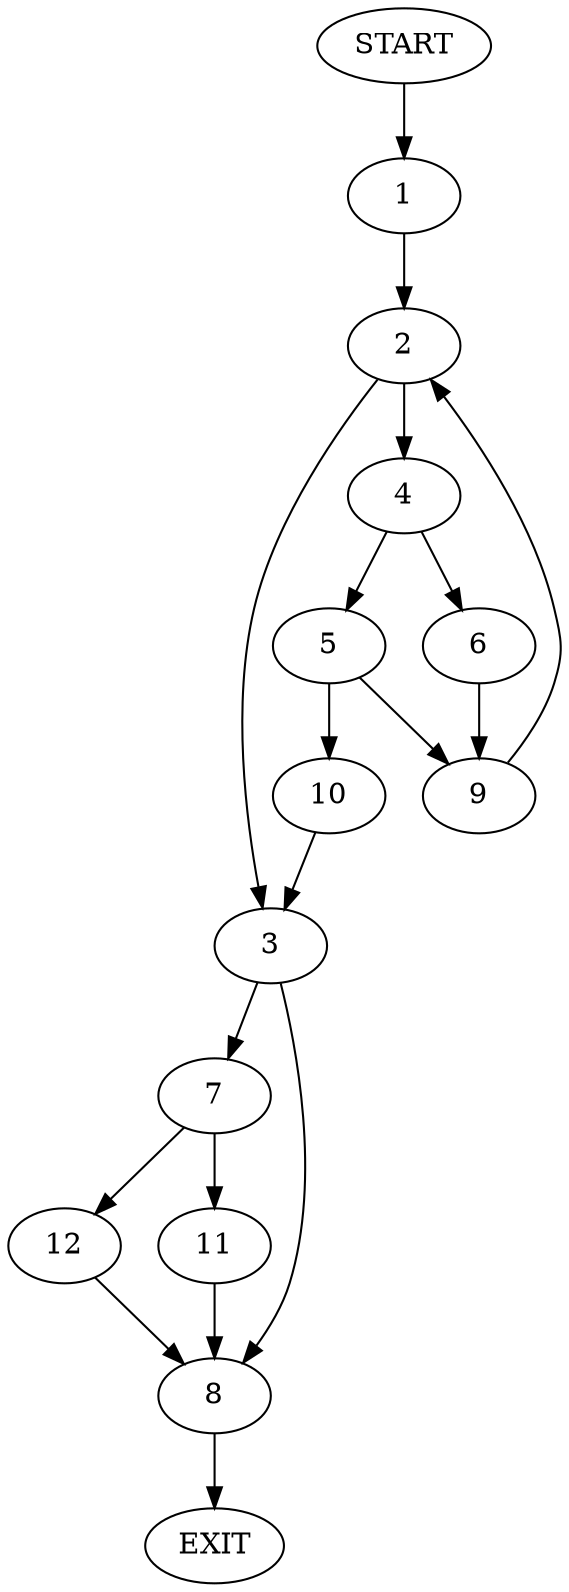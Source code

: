 digraph {
0 [label="START"]
13 [label="EXIT"]
0 -> 1
1 -> 2
2 -> 3
2 -> 4
4 -> 5
4 -> 6
3 -> 7
3 -> 8
6 -> 9
5 -> 10
5 -> 9
9 -> 2
10 -> 3
8 -> 13
7 -> 11
7 -> 12
11 -> 8
12 -> 8
}
